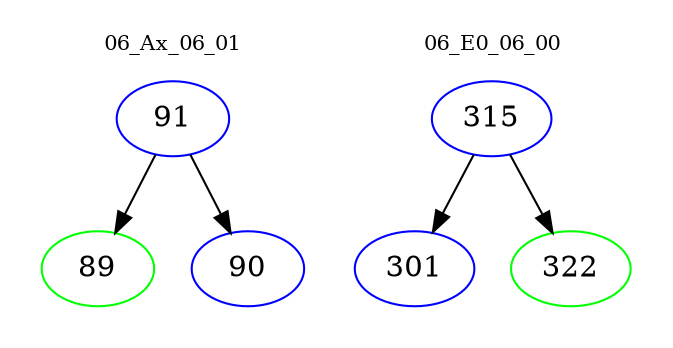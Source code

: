 digraph{
subgraph cluster_0 {
color = white
label = "06_Ax_06_01";
fontsize=10;
T0_91 [label="91", color="blue"]
T0_91 -> T0_89 [color="black"]
T0_89 [label="89", color="green"]
T0_91 -> T0_90 [color="black"]
T0_90 [label="90", color="blue"]
}
subgraph cluster_1 {
color = white
label = "06_E0_06_00";
fontsize=10;
T1_315 [label="315", color="blue"]
T1_315 -> T1_301 [color="black"]
T1_301 [label="301", color="blue"]
T1_315 -> T1_322 [color="black"]
T1_322 [label="322", color="green"]
}
}
